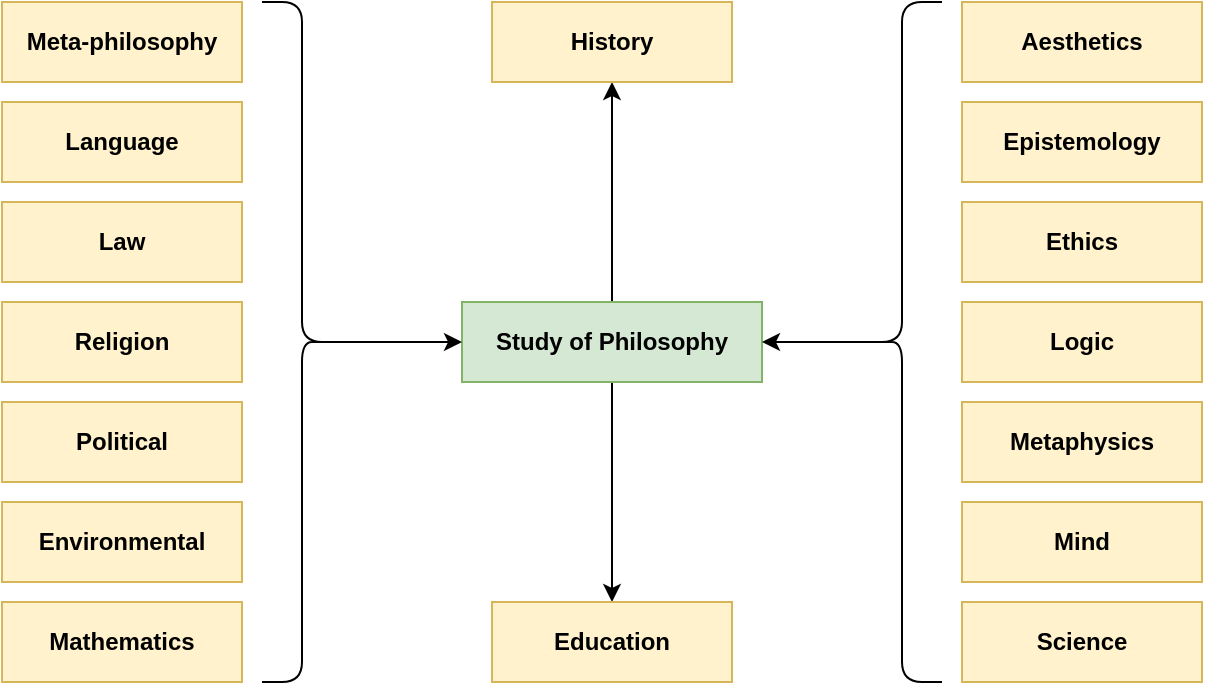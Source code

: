 <mxfile version="14.6.13" type="device"><diagram id="k2_zn2uOwXsMtnDYr5CZ" name="Page-1"><mxGraphModel dx="1718" dy="510" grid="1" gridSize="10" guides="1" tooltips="1" connect="1" arrows="1" fold="1" page="1" pageScale="1" pageWidth="850" pageHeight="1100" math="0" shadow="0"><root><mxCell id="0"/><mxCell id="1" parent="0"/><mxCell id="1-BXTY9xE9zuv6jQmOAC-32" style="edgeStyle=orthogonalEdgeStyle;rounded=0;orthogonalLoop=1;jettySize=auto;html=1;exitX=0.5;exitY=0;exitDx=0;exitDy=0;" edge="1" parent="1" source="1-BXTY9xE9zuv6jQmOAC-1" target="1-BXTY9xE9zuv6jQmOAC-30"><mxGeometry relative="1" as="geometry"/></mxCell><mxCell id="1-BXTY9xE9zuv6jQmOAC-33" style="edgeStyle=orthogonalEdgeStyle;rounded=0;orthogonalLoop=1;jettySize=auto;html=1;exitX=0.5;exitY=1;exitDx=0;exitDy=0;" edge="1" parent="1" source="1-BXTY9xE9zuv6jQmOAC-1" target="1-BXTY9xE9zuv6jQmOAC-31"><mxGeometry relative="1" as="geometry"/></mxCell><mxCell id="1-BXTY9xE9zuv6jQmOAC-1" value="&lt;b&gt;Study of Philosophy&lt;/b&gt;" style="rounded=0;whiteSpace=wrap;html=1;fillColor=#d5e8d4;strokeColor=#82b366;" vertex="1" parent="1"><mxGeometry x="130" y="190" width="150" height="40" as="geometry"/></mxCell><mxCell id="1-BXTY9xE9zuv6jQmOAC-4" value="&lt;b&gt;Aesthetics&lt;/b&gt;" style="rounded=0;whiteSpace=wrap;html=1;fillColor=#fff2cc;strokeColor=#d6b656;" vertex="1" parent="1"><mxGeometry x="380" y="40" width="120" height="40" as="geometry"/></mxCell><mxCell id="1-BXTY9xE9zuv6jQmOAC-6" value="&lt;b&gt;Epistemology&lt;/b&gt;" style="rounded=0;whiteSpace=wrap;html=1;fillColor=#fff2cc;strokeColor=#d6b656;" vertex="1" parent="1"><mxGeometry x="380" y="90" width="120" height="40" as="geometry"/></mxCell><mxCell id="1-BXTY9xE9zuv6jQmOAC-8" value="&lt;b&gt;Ethics&lt;/b&gt;" style="rounded=0;whiteSpace=wrap;html=1;fillColor=#fff2cc;strokeColor=#d6b656;" vertex="1" parent="1"><mxGeometry x="380" y="140" width="120" height="40" as="geometry"/></mxCell><mxCell id="1-BXTY9xE9zuv6jQmOAC-10" value="&lt;b&gt;Logic&lt;/b&gt;" style="rounded=0;whiteSpace=wrap;html=1;fillColor=#fff2cc;strokeColor=#d6b656;" vertex="1" parent="1"><mxGeometry x="380" y="190" width="120" height="40" as="geometry"/></mxCell><mxCell id="1-BXTY9xE9zuv6jQmOAC-12" value="&lt;b&gt;Metaphysics&lt;/b&gt;" style="rounded=0;whiteSpace=wrap;html=1;fillColor=#fff2cc;strokeColor=#d6b656;" vertex="1" parent="1"><mxGeometry x="380" y="240" width="120" height="40" as="geometry"/></mxCell><mxCell id="1-BXTY9xE9zuv6jQmOAC-13" value="&lt;b&gt;Mind&lt;/b&gt;" style="rounded=0;whiteSpace=wrap;html=1;fillColor=#fff2cc;strokeColor=#d6b656;" vertex="1" parent="1"><mxGeometry x="380" y="290" width="120" height="40" as="geometry"/></mxCell><mxCell id="1-BXTY9xE9zuv6jQmOAC-14" value="&lt;b&gt;Science&lt;/b&gt;" style="rounded=0;whiteSpace=wrap;html=1;fillColor=#fff2cc;strokeColor=#d6b656;" vertex="1" parent="1"><mxGeometry x="380" y="340" width="120" height="40" as="geometry"/></mxCell><mxCell id="1-BXTY9xE9zuv6jQmOAC-18" value="&lt;b&gt;Meta-philosophy&lt;/b&gt;" style="rounded=0;whiteSpace=wrap;html=1;fillColor=#fff2cc;strokeColor=#d6b656;" vertex="1" parent="1"><mxGeometry x="-100" y="40" width="120" height="40" as="geometry"/></mxCell><mxCell id="1-BXTY9xE9zuv6jQmOAC-19" value="&lt;b&gt;Language&lt;/b&gt;" style="rounded=0;whiteSpace=wrap;html=1;fillColor=#fff2cc;strokeColor=#d6b656;" vertex="1" parent="1"><mxGeometry x="-100" y="90" width="120" height="40" as="geometry"/></mxCell><mxCell id="1-BXTY9xE9zuv6jQmOAC-20" value="&lt;b&gt;Law&lt;/b&gt;" style="rounded=0;whiteSpace=wrap;html=1;fillColor=#fff2cc;strokeColor=#d6b656;" vertex="1" parent="1"><mxGeometry x="-100" y="140" width="120" height="40" as="geometry"/></mxCell><mxCell id="1-BXTY9xE9zuv6jQmOAC-21" value="&lt;b&gt;Religion&lt;/b&gt;" style="rounded=0;whiteSpace=wrap;html=1;fillColor=#fff2cc;strokeColor=#d6b656;" vertex="1" parent="1"><mxGeometry x="-100" y="190" width="120" height="40" as="geometry"/></mxCell><mxCell id="1-BXTY9xE9zuv6jQmOAC-22" value="&lt;b&gt;Political&lt;/b&gt;" style="rounded=0;whiteSpace=wrap;html=1;fillColor=#fff2cc;strokeColor=#d6b656;" vertex="1" parent="1"><mxGeometry x="-100" y="240" width="120" height="40" as="geometry"/></mxCell><mxCell id="1-BXTY9xE9zuv6jQmOAC-23" value="&lt;b&gt;Environmental&lt;/b&gt;" style="rounded=0;whiteSpace=wrap;html=1;fillColor=#fff2cc;strokeColor=#d6b656;" vertex="1" parent="1"><mxGeometry x="-100" y="290" width="120" height="40" as="geometry"/></mxCell><mxCell id="1-BXTY9xE9zuv6jQmOAC-24" value="&lt;b&gt;Mathematics&lt;/b&gt;" style="rounded=0;whiteSpace=wrap;html=1;fillColor=#fff2cc;strokeColor=#d6b656;" vertex="1" parent="1"><mxGeometry x="-100" y="340" width="120" height="40" as="geometry"/></mxCell><mxCell id="1-BXTY9xE9zuv6jQmOAC-28" style="edgeStyle=orthogonalEdgeStyle;rounded=0;orthogonalLoop=1;jettySize=auto;html=1;exitX=0.1;exitY=0.5;exitDx=0;exitDy=0;exitPerimeter=0;" edge="1" parent="1" source="1-BXTY9xE9zuv6jQmOAC-25" target="1-BXTY9xE9zuv6jQmOAC-1"><mxGeometry relative="1" as="geometry"/></mxCell><mxCell id="1-BXTY9xE9zuv6jQmOAC-25" value="" style="shape=curlyBracket;whiteSpace=wrap;html=1;rounded=1;flipH=1;" vertex="1" parent="1"><mxGeometry x="30" y="40" width="40" height="340" as="geometry"/></mxCell><mxCell id="1-BXTY9xE9zuv6jQmOAC-29" style="edgeStyle=orthogonalEdgeStyle;rounded=0;orthogonalLoop=1;jettySize=auto;html=1;exitX=0.1;exitY=0.5;exitDx=0;exitDy=0;exitPerimeter=0;" edge="1" parent="1" source="1-BXTY9xE9zuv6jQmOAC-26" target="1-BXTY9xE9zuv6jQmOAC-1"><mxGeometry relative="1" as="geometry"/></mxCell><mxCell id="1-BXTY9xE9zuv6jQmOAC-26" value="" style="shape=curlyBracket;whiteSpace=wrap;html=1;rounded=1;" vertex="1" parent="1"><mxGeometry x="330" y="40" width="40" height="340" as="geometry"/></mxCell><mxCell id="1-BXTY9xE9zuv6jQmOAC-30" value="&lt;b&gt;History&lt;/b&gt;" style="rounded=0;whiteSpace=wrap;html=1;fillColor=#fff2cc;strokeColor=#d6b656;" vertex="1" parent="1"><mxGeometry x="145" y="40" width="120" height="40" as="geometry"/></mxCell><mxCell id="1-BXTY9xE9zuv6jQmOAC-31" value="&lt;b&gt;Education&lt;/b&gt;" style="rounded=0;whiteSpace=wrap;html=1;fillColor=#fff2cc;strokeColor=#d6b656;" vertex="1" parent="1"><mxGeometry x="145" y="340" width="120" height="40" as="geometry"/></mxCell></root></mxGraphModel></diagram></mxfile>